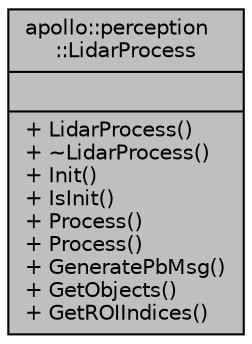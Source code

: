digraph "apollo::perception::LidarProcess"
{
  edge [fontname="Helvetica",fontsize="10",labelfontname="Helvetica",labelfontsize="10"];
  node [fontname="Helvetica",fontsize="10",shape=record];
  Node1 [label="{apollo::perception\l::LidarProcess\n||+ LidarProcess()\l+ ~LidarProcess()\l+ Init()\l+ IsInit()\l+ Process()\l+ Process()\l+ GeneratePbMsg()\l+ GetObjects()\l+ GetROIIndices()\l}",height=0.2,width=0.4,color="black", fillcolor="grey75", style="filled" fontcolor="black"];
}

